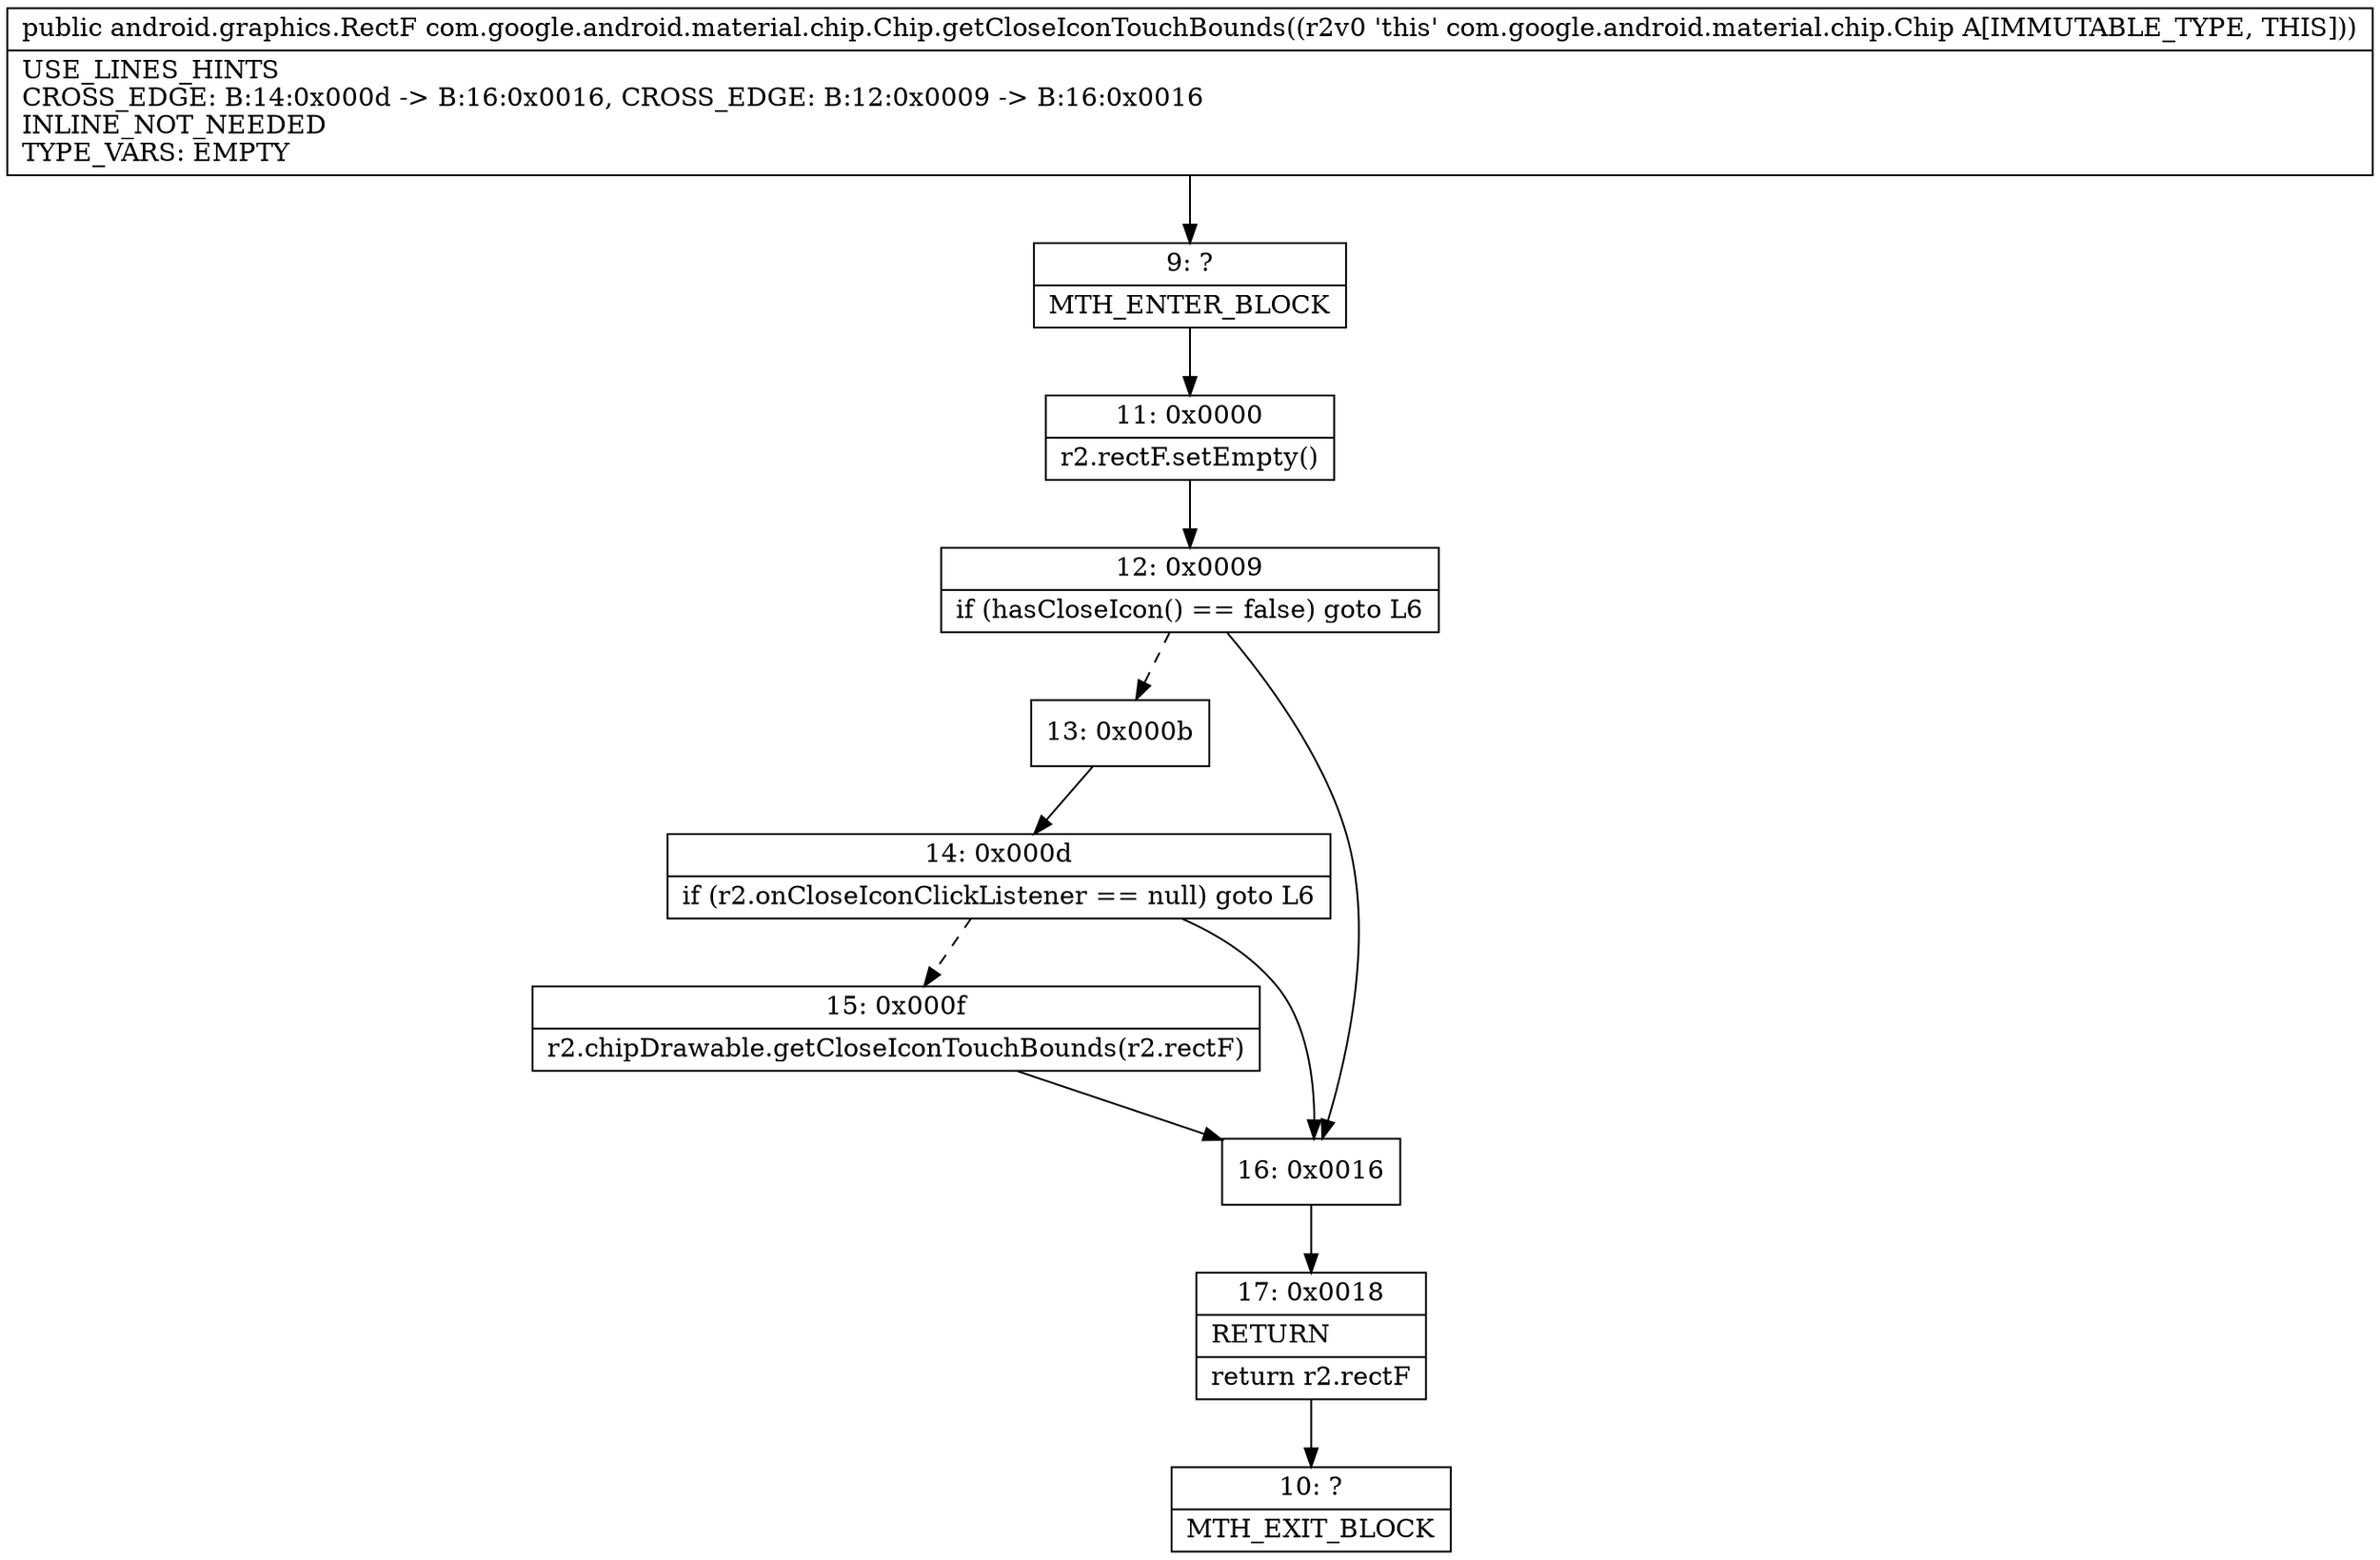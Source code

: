 digraph "CFG forcom.google.android.material.chip.Chip.getCloseIconTouchBounds()Landroid\/graphics\/RectF;" {
Node_9 [shape=record,label="{9\:\ ?|MTH_ENTER_BLOCK\l}"];
Node_11 [shape=record,label="{11\:\ 0x0000|r2.rectF.setEmpty()\l}"];
Node_12 [shape=record,label="{12\:\ 0x0009|if (hasCloseIcon() == false) goto L6\l}"];
Node_13 [shape=record,label="{13\:\ 0x000b}"];
Node_14 [shape=record,label="{14\:\ 0x000d|if (r2.onCloseIconClickListener == null) goto L6\l}"];
Node_15 [shape=record,label="{15\:\ 0x000f|r2.chipDrawable.getCloseIconTouchBounds(r2.rectF)\l}"];
Node_16 [shape=record,label="{16\:\ 0x0016}"];
Node_17 [shape=record,label="{17\:\ 0x0018|RETURN\l|return r2.rectF\l}"];
Node_10 [shape=record,label="{10\:\ ?|MTH_EXIT_BLOCK\l}"];
MethodNode[shape=record,label="{public android.graphics.RectF com.google.android.material.chip.Chip.getCloseIconTouchBounds((r2v0 'this' com.google.android.material.chip.Chip A[IMMUTABLE_TYPE, THIS]))  | USE_LINES_HINTS\lCROSS_EDGE: B:14:0x000d \-\> B:16:0x0016, CROSS_EDGE: B:12:0x0009 \-\> B:16:0x0016\lINLINE_NOT_NEEDED\lTYPE_VARS: EMPTY\l}"];
MethodNode -> Node_9;Node_9 -> Node_11;
Node_11 -> Node_12;
Node_12 -> Node_13[style=dashed];
Node_12 -> Node_16;
Node_13 -> Node_14;
Node_14 -> Node_15[style=dashed];
Node_14 -> Node_16;
Node_15 -> Node_16;
Node_16 -> Node_17;
Node_17 -> Node_10;
}

